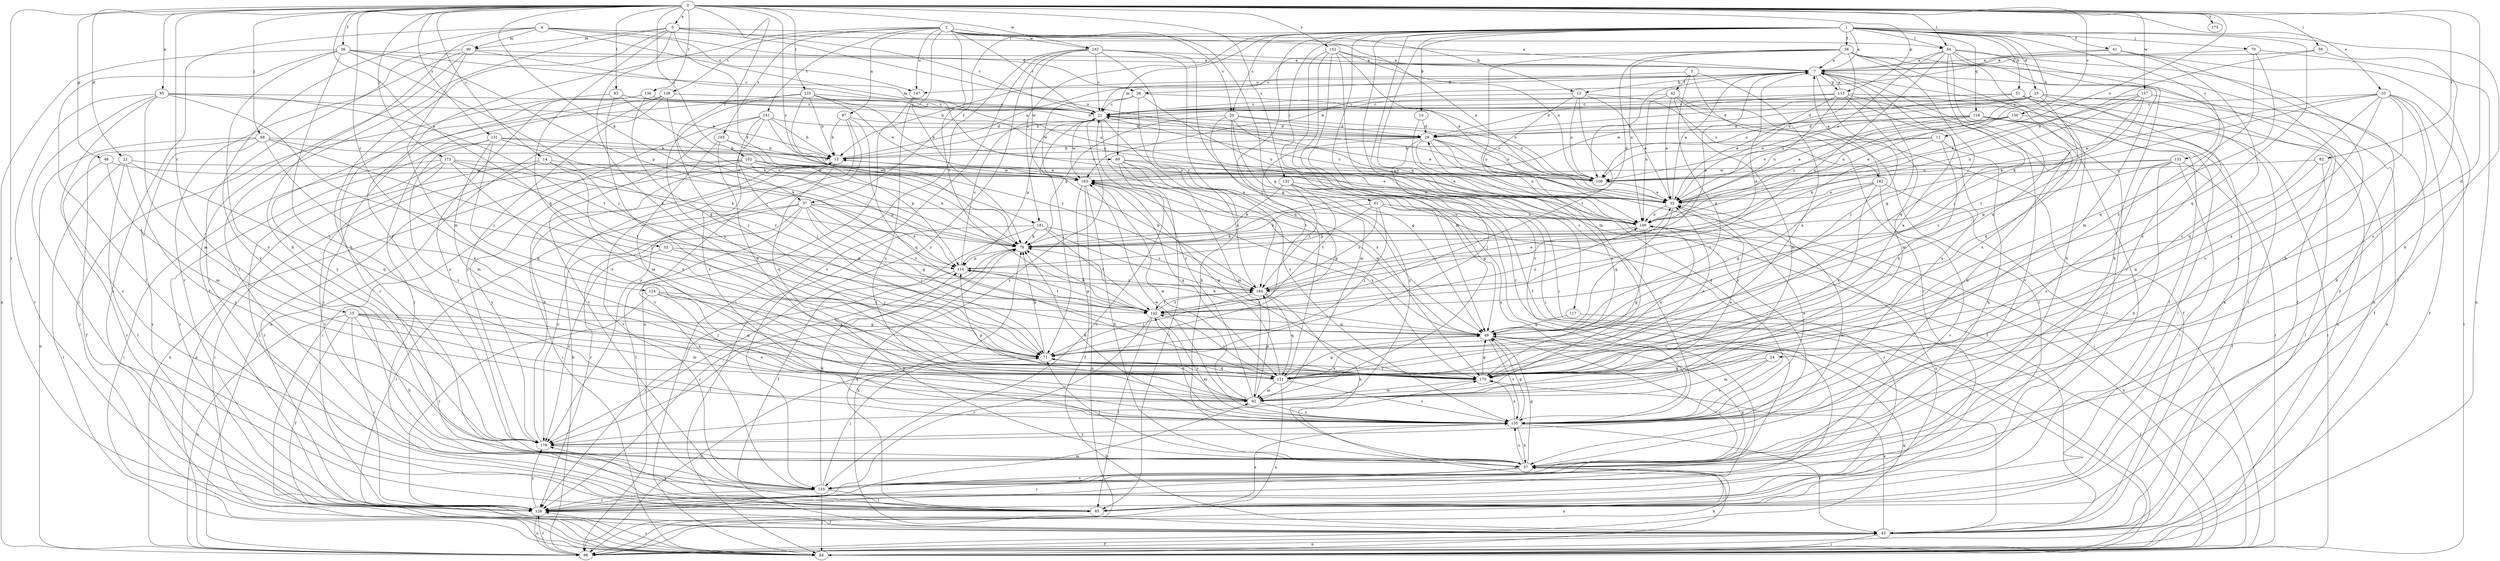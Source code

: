 strict digraph  {
0;
1;
2;
3;
4;
5;
7;
10;
11;
12;
13;
14;
15;
20;
21;
22;
24;
25;
26;
29;
32;
33;
35;
36;
37;
38;
41;
42;
43;
46;
49;
51;
57;
59;
61;
64;
68;
70;
71;
78;
82;
83;
84;
85;
89;
90;
92;
95;
97;
98;
102;
106;
113;
114;
117;
118;
121;
124;
125;
128;
131;
132;
133;
135;
136;
138;
141;
142;
147;
149;
150;
152;
155;
157;
162;
163;
165;
170;
173;
175;
176;
181;
182;
184;
0 -> 5  [label=a];
0 -> 14  [label=c];
0 -> 15  [label=c];
0 -> 22  [label=d];
0 -> 24  [label=d];
0 -> 32  [label=e];
0 -> 33  [label=e];
0 -> 36  [label=f];
0 -> 37  [label=f];
0 -> 46  [label=g];
0 -> 59  [label=i];
0 -> 68  [label=j];
0 -> 78  [label=k];
0 -> 82  [label=l];
0 -> 83  [label=l];
0 -> 84  [label=l];
0 -> 95  [label=n];
0 -> 102  [label=o];
0 -> 106  [label=o];
0 -> 113  [label=p];
0 -> 124  [label=r];
0 -> 125  [label=r];
0 -> 128  [label=r];
0 -> 131  [label=s];
0 -> 132  [label=s];
0 -> 136  [label=t];
0 -> 150  [label=v];
0 -> 152  [label=v];
0 -> 157  [label=w];
0 -> 162  [label=w];
0 -> 173  [label=y];
0 -> 175  [label=y];
0 -> 181  [label=z];
1 -> 7  [label=a];
1 -> 10  [label=b];
1 -> 11  [label=b];
1 -> 20  [label=c];
1 -> 25  [label=d];
1 -> 37  [label=f];
1 -> 38  [label=f];
1 -> 41  [label=f];
1 -> 51  [label=h];
1 -> 57  [label=h];
1 -> 61  [label=i];
1 -> 64  [label=i];
1 -> 70  [label=j];
1 -> 71  [label=j];
1 -> 84  [label=l];
1 -> 89  [label=m];
1 -> 117  [label=q];
1 -> 118  [label=q];
1 -> 121  [label=q];
1 -> 133  [label=s];
1 -> 135  [label=s];
1 -> 155  [label=v];
1 -> 181  [label=z];
2 -> 12  [label=b];
2 -> 20  [label=c];
2 -> 21  [label=c];
2 -> 35  [label=e];
2 -> 49  [label=g];
2 -> 78  [label=k];
2 -> 97  [label=n];
2 -> 138  [label=t];
2 -> 141  [label=t];
2 -> 142  [label=t];
2 -> 147  [label=u];
2 -> 162  [label=w];
2 -> 165  [label=x];
2 -> 176  [label=y];
3 -> 26  [label=d];
3 -> 42  [label=f];
3 -> 49  [label=g];
3 -> 128  [label=r];
3 -> 170  [label=x];
4 -> 26  [label=d];
4 -> 57  [label=h];
4 -> 64  [label=i];
4 -> 84  [label=l];
4 -> 89  [label=m];
4 -> 90  [label=m];
4 -> 147  [label=u];
4 -> 155  [label=v];
5 -> 7  [label=a];
5 -> 21  [label=c];
5 -> 57  [label=h];
5 -> 78  [label=k];
5 -> 85  [label=l];
5 -> 90  [label=m];
5 -> 106  [label=o];
5 -> 121  [label=q];
5 -> 170  [label=x];
7 -> 12  [label=b];
7 -> 13  [label=b];
7 -> 43  [label=f];
7 -> 49  [label=g];
7 -> 71  [label=j];
7 -> 106  [label=o];
7 -> 113  [label=p];
7 -> 147  [label=u];
7 -> 155  [label=v];
10 -> 29  [label=d];
10 -> 176  [label=y];
11 -> 13  [label=b];
11 -> 57  [label=h];
11 -> 78  [label=k];
11 -> 106  [label=o];
11 -> 170  [label=x];
12 -> 21  [label=c];
12 -> 35  [label=e];
12 -> 106  [label=o];
12 -> 142  [label=t];
12 -> 149  [label=u];
12 -> 182  [label=z];
13 -> 7  [label=a];
13 -> 64  [label=i];
13 -> 121  [label=q];
13 -> 155  [label=v];
13 -> 163  [label=w];
14 -> 98  [label=n];
14 -> 128  [label=r];
14 -> 163  [label=w];
14 -> 170  [label=x];
14 -> 184  [label=z];
15 -> 43  [label=f];
15 -> 49  [label=g];
15 -> 57  [label=h];
15 -> 71  [label=j];
15 -> 92  [label=m];
15 -> 98  [label=n];
15 -> 128  [label=r];
15 -> 170  [label=x];
20 -> 29  [label=d];
20 -> 49  [label=g];
20 -> 78  [label=k];
20 -> 92  [label=m];
20 -> 106  [label=o];
20 -> 149  [label=u];
20 -> 176  [label=y];
21 -> 29  [label=d];
21 -> 35  [label=e];
21 -> 71  [label=j];
21 -> 114  [label=p];
21 -> 135  [label=s];
21 -> 163  [label=w];
21 -> 170  [label=x];
21 -> 176  [label=y];
22 -> 64  [label=i];
22 -> 85  [label=l];
22 -> 121  [label=q];
22 -> 163  [label=w];
22 -> 176  [label=y];
24 -> 92  [label=m];
24 -> 121  [label=q];
24 -> 135  [label=s];
25 -> 13  [label=b];
25 -> 21  [label=c];
25 -> 29  [label=d];
25 -> 49  [label=g];
25 -> 98  [label=n];
25 -> 135  [label=s];
25 -> 149  [label=u];
25 -> 163  [label=w];
25 -> 170  [label=x];
26 -> 21  [label=c];
26 -> 57  [label=h];
26 -> 106  [label=o];
26 -> 149  [label=u];
26 -> 163  [label=w];
29 -> 13  [label=b];
29 -> 43  [label=f];
29 -> 64  [label=i];
29 -> 71  [label=j];
29 -> 106  [label=o];
29 -> 142  [label=t];
29 -> 149  [label=u];
29 -> 170  [label=x];
32 -> 71  [label=j];
32 -> 114  [label=p];
32 -> 176  [label=y];
33 -> 21  [label=c];
33 -> 35  [label=e];
33 -> 43  [label=f];
33 -> 57  [label=h];
33 -> 64  [label=i];
33 -> 78  [label=k];
33 -> 121  [label=q];
33 -> 135  [label=s];
33 -> 170  [label=x];
35 -> 7  [label=a];
35 -> 21  [label=c];
35 -> 49  [label=g];
35 -> 57  [label=h];
35 -> 149  [label=u];
36 -> 7  [label=a];
36 -> 21  [label=c];
36 -> 71  [label=j];
36 -> 85  [label=l];
36 -> 98  [label=n];
36 -> 114  [label=p];
36 -> 135  [label=s];
36 -> 176  [label=y];
37 -> 49  [label=g];
37 -> 64  [label=i];
37 -> 71  [label=j];
37 -> 85  [label=l];
37 -> 114  [label=x];
37 -> 128  [label=r];
37 -> 142  [label=t];
37 -> 149  [label=u];
37 -> 176  [label=y];
38 -> 7  [label=a];
38 -> 21  [label=c];
38 -> 35  [label=e];
38 -> 57  [label=h];
38 -> 78  [label=k];
38 -> 85  [label=l];
38 -> 92  [label=m];
38 -> 98  [label=n];
38 -> 121  [label=q];
38 -> 149  [label=u];
41 -> 7  [label=a];
41 -> 57  [label=h];
41 -> 85  [label=l];
41 -> 135  [label=s];
41 -> 163  [label=w];
42 -> 21  [label=c];
42 -> 35  [label=e];
42 -> 43  [label=f];
42 -> 85  [label=l];
42 -> 92  [label=m];
42 -> 149  [label=u];
43 -> 7  [label=a];
43 -> 64  [label=i];
43 -> 78  [label=k];
43 -> 98  [label=n];
43 -> 170  [label=x];
46 -> 92  [label=m];
46 -> 128  [label=r];
46 -> 163  [label=w];
49 -> 71  [label=j];
49 -> 78  [label=k];
49 -> 135  [label=s];
49 -> 155  [label=v];
49 -> 163  [label=w];
51 -> 21  [label=c];
51 -> 29  [label=d];
51 -> 85  [label=l];
51 -> 98  [label=n];
51 -> 106  [label=o];
51 -> 121  [label=q];
57 -> 49  [label=g];
57 -> 71  [label=j];
57 -> 98  [label=n];
57 -> 114  [label=p];
57 -> 128  [label=r];
57 -> 135  [label=s];
57 -> 155  [label=v];
59 -> 7  [label=a];
59 -> 35  [label=e];
59 -> 135  [label=s];
61 -> 71  [label=j];
61 -> 78  [label=k];
61 -> 114  [label=p];
61 -> 128  [label=r];
61 -> 149  [label=u];
61 -> 184  [label=z];
64 -> 128  [label=r];
64 -> 149  [label=u];
64 -> 170  [label=x];
68 -> 13  [label=b];
68 -> 43  [label=f];
68 -> 71  [label=j];
68 -> 98  [label=n];
68 -> 106  [label=o];
68 -> 128  [label=r];
68 -> 170  [label=x];
70 -> 7  [label=a];
70 -> 98  [label=n];
70 -> 121  [label=q];
70 -> 170  [label=x];
71 -> 78  [label=k];
71 -> 92  [label=m];
71 -> 98  [label=n];
71 -> 121  [label=q];
71 -> 170  [label=x];
78 -> 114  [label=p];
78 -> 128  [label=r];
82 -> 85  [label=l];
82 -> 106  [label=o];
82 -> 121  [label=q];
83 -> 21  [label=c];
83 -> 35  [label=e];
83 -> 64  [label=i];
83 -> 78  [label=k];
83 -> 170  [label=x];
84 -> 7  [label=a];
84 -> 35  [label=e];
84 -> 43  [label=f];
84 -> 57  [label=h];
84 -> 71  [label=j];
84 -> 92  [label=m];
84 -> 121  [label=q];
84 -> 155  [label=v];
84 -> 184  [label=z];
85 -> 78  [label=k];
85 -> 135  [label=s];
85 -> 149  [label=u];
85 -> 176  [label=y];
89 -> 35  [label=e];
89 -> 85  [label=l];
89 -> 92  [label=m];
89 -> 106  [label=o];
89 -> 155  [label=v];
89 -> 184  [label=z];
90 -> 7  [label=a];
90 -> 43  [label=f];
90 -> 85  [label=l];
90 -> 92  [label=m];
90 -> 128  [label=r];
90 -> 149  [label=u];
92 -> 21  [label=c];
92 -> 35  [label=e];
92 -> 114  [label=p];
92 -> 135  [label=s];
92 -> 163  [label=w];
92 -> 184  [label=z];
95 -> 13  [label=b];
95 -> 21  [label=c];
95 -> 71  [label=j];
95 -> 85  [label=l];
95 -> 92  [label=m];
95 -> 128  [label=r];
95 -> 142  [label=t];
95 -> 155  [label=v];
97 -> 13  [label=b];
97 -> 29  [label=d];
97 -> 121  [label=q];
97 -> 155  [label=v];
97 -> 176  [label=y];
98 -> 13  [label=b];
98 -> 43  [label=f];
98 -> 49  [label=g];
98 -> 57  [label=h];
98 -> 128  [label=r];
102 -> 35  [label=e];
102 -> 64  [label=i];
102 -> 78  [label=k];
102 -> 98  [label=n];
102 -> 106  [label=o];
102 -> 114  [label=p];
102 -> 163  [label=w];
102 -> 176  [label=y];
106 -> 21  [label=c];
106 -> 35  [label=e];
113 -> 7  [label=a];
113 -> 21  [label=c];
113 -> 29  [label=d];
113 -> 35  [label=e];
113 -> 57  [label=h];
113 -> 85  [label=l];
113 -> 92  [label=m];
113 -> 135  [label=s];
113 -> 149  [label=u];
114 -> 7  [label=a];
114 -> 21  [label=c];
114 -> 128  [label=r];
114 -> 142  [label=t];
114 -> 184  [label=z];
117 -> 49  [label=g];
117 -> 64  [label=i];
118 -> 29  [label=d];
118 -> 35  [label=e];
118 -> 64  [label=i];
118 -> 85  [label=l];
118 -> 106  [label=o];
118 -> 128  [label=r];
118 -> 149  [label=u];
118 -> 170  [label=x];
121 -> 49  [label=g];
121 -> 92  [label=m];
121 -> 98  [label=n];
121 -> 135  [label=s];
121 -> 142  [label=t];
121 -> 163  [label=w];
124 -> 71  [label=j];
124 -> 121  [label=q];
124 -> 128  [label=r];
124 -> 135  [label=s];
124 -> 142  [label=t];
125 -> 13  [label=b];
125 -> 21  [label=c];
125 -> 78  [label=k];
125 -> 149  [label=u];
125 -> 163  [label=w];
125 -> 170  [label=x];
125 -> 176  [label=y];
128 -> 43  [label=f];
128 -> 92  [label=m];
128 -> 98  [label=n];
128 -> 176  [label=y];
131 -> 13  [label=b];
131 -> 35  [label=e];
131 -> 78  [label=k];
131 -> 92  [label=m];
131 -> 121  [label=q];
131 -> 128  [label=r];
131 -> 135  [label=s];
132 -> 35  [label=e];
132 -> 49  [label=g];
132 -> 78  [label=k];
132 -> 128  [label=r];
132 -> 135  [label=s];
132 -> 142  [label=t];
132 -> 184  [label=z];
133 -> 43  [label=f];
133 -> 57  [label=h];
133 -> 85  [label=l];
133 -> 106  [label=o];
133 -> 135  [label=s];
133 -> 163  [label=w];
133 -> 184  [label=z];
135 -> 29  [label=d];
135 -> 35  [label=e];
135 -> 43  [label=f];
135 -> 49  [label=g];
135 -> 57  [label=h];
135 -> 78  [label=k];
135 -> 142  [label=t];
135 -> 163  [label=w];
135 -> 170  [label=x];
135 -> 176  [label=y];
136 -> 21  [label=c];
136 -> 29  [label=d];
136 -> 49  [label=g];
136 -> 155  [label=v];
136 -> 176  [label=y];
138 -> 21  [label=c];
138 -> 71  [label=j];
138 -> 85  [label=l];
138 -> 98  [label=n];
138 -> 128  [label=r];
138 -> 176  [label=y];
141 -> 13  [label=b];
141 -> 29  [label=d];
141 -> 64  [label=i];
141 -> 71  [label=j];
141 -> 135  [label=s];
141 -> 155  [label=v];
141 -> 184  [label=z];
142 -> 49  [label=g];
142 -> 78  [label=k];
142 -> 85  [label=l];
142 -> 114  [label=p];
142 -> 128  [label=r];
142 -> 135  [label=s];
142 -> 149  [label=u];
142 -> 184  [label=z];
147 -> 98  [label=n];
147 -> 135  [label=s];
149 -> 78  [label=k];
149 -> 121  [label=q];
149 -> 170  [label=x];
150 -> 29  [label=d];
150 -> 35  [label=e];
150 -> 64  [label=i];
150 -> 106  [label=o];
152 -> 7  [label=a];
152 -> 35  [label=e];
152 -> 43  [label=f];
152 -> 64  [label=i];
152 -> 92  [label=m];
152 -> 106  [label=o];
152 -> 128  [label=r];
155 -> 49  [label=g];
155 -> 64  [label=i];
155 -> 71  [label=j];
155 -> 78  [label=k];
155 -> 85  [label=l];
155 -> 128  [label=r];
157 -> 21  [label=c];
157 -> 35  [label=e];
157 -> 43  [label=f];
157 -> 78  [label=k];
157 -> 142  [label=t];
157 -> 149  [label=u];
162 -> 7  [label=a];
162 -> 21  [label=c];
162 -> 49  [label=g];
162 -> 64  [label=i];
162 -> 121  [label=q];
162 -> 155  [label=v];
162 -> 163  [label=w];
162 -> 176  [label=y];
162 -> 184  [label=z];
163 -> 35  [label=e];
163 -> 43  [label=f];
163 -> 49  [label=g];
163 -> 57  [label=h];
163 -> 98  [label=n];
163 -> 121  [label=q];
163 -> 170  [label=x];
165 -> 13  [label=b];
165 -> 92  [label=m];
165 -> 114  [label=p];
165 -> 121  [label=q];
170 -> 7  [label=a];
170 -> 35  [label=e];
170 -> 49  [label=g];
170 -> 71  [label=j];
170 -> 92  [label=m];
173 -> 64  [label=i];
173 -> 78  [label=k];
173 -> 85  [label=l];
173 -> 106  [label=o];
173 -> 142  [label=t];
173 -> 155  [label=v];
173 -> 170  [label=x];
176 -> 13  [label=b];
176 -> 57  [label=h];
181 -> 43  [label=f];
181 -> 64  [label=i];
181 -> 78  [label=k];
181 -> 142  [label=t];
181 -> 170  [label=x];
181 -> 184  [label=z];
182 -> 7  [label=a];
182 -> 35  [label=e];
182 -> 49  [label=g];
182 -> 64  [label=i];
182 -> 142  [label=t];
182 -> 155  [label=v];
182 -> 170  [label=x];
184 -> 7  [label=a];
184 -> 13  [label=b];
184 -> 35  [label=e];
184 -> 57  [label=h];
184 -> 71  [label=j];
184 -> 121  [label=q];
184 -> 142  [label=t];
}
